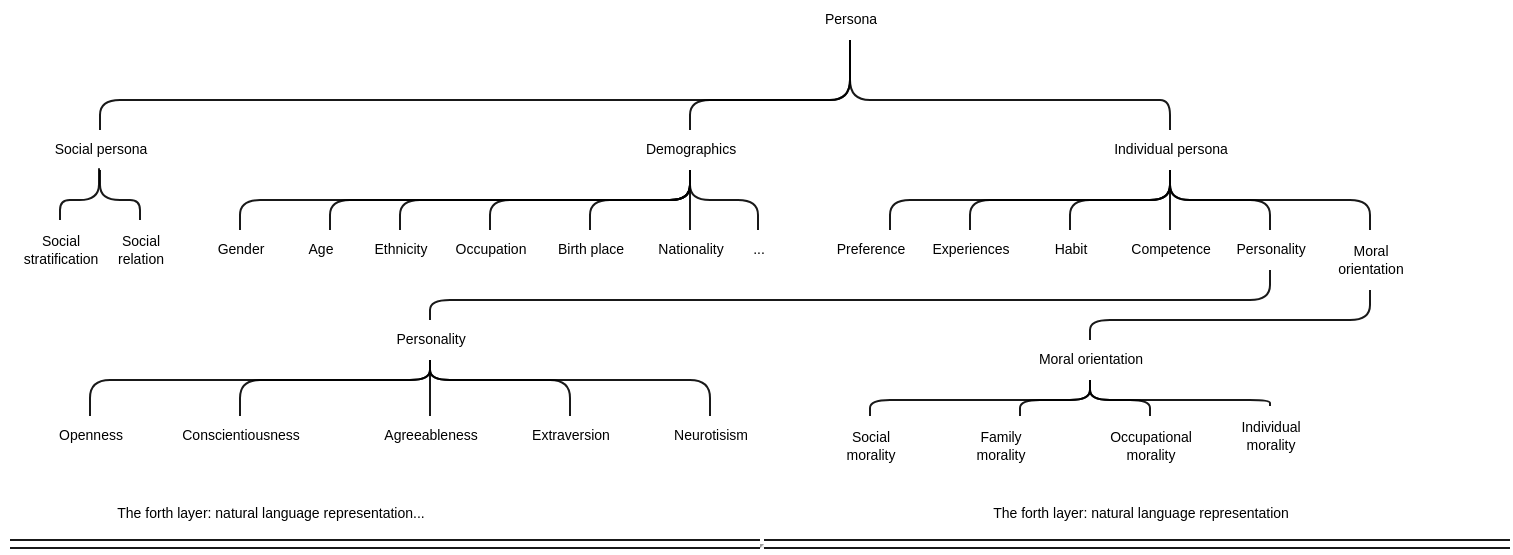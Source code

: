 <mxfile version="21.3.2" type="github">
  <diagram name="Page-1" id="jx9JWOi1ShGZBdXcdiNp">
    <mxGraphModel dx="857" dy="625" grid="1" gridSize="10" guides="1" tooltips="1" connect="1" arrows="1" fold="1" page="1" pageScale="1" pageWidth="827" pageHeight="1169" math="0" shadow="0">
      <root>
        <mxCell id="0" />
        <mxCell id="1" parent="0" />
        <mxCell id="rXP4-r2rK4ObflbEY1pi-23" style="edgeStyle=orthogonalEdgeStyle;rounded=1;orthogonalLoop=1;jettySize=auto;html=1;strokeWidth=1;endArrow=none;endFill=0;opacity=90;fontSize=7;" edge="1" parent="1" source="rXP4-r2rK4ObflbEY1pi-1" target="rXP4-r2rK4ObflbEY1pi-2">
          <mxGeometry relative="1" as="geometry">
            <Array as="points">
              <mxPoint x="459" y="54" />
              <mxPoint x="84" y="54" />
            </Array>
          </mxGeometry>
        </mxCell>
        <mxCell id="rXP4-r2rK4ObflbEY1pi-24" style="edgeStyle=orthogonalEdgeStyle;rounded=1;orthogonalLoop=1;jettySize=auto;html=1;endArrow=none;endFill=0;opacity=90;fontSize=7;" edge="1" parent="1" source="rXP4-r2rK4ObflbEY1pi-1" target="rXP4-r2rK4ObflbEY1pi-5">
          <mxGeometry relative="1" as="geometry">
            <Array as="points">
              <mxPoint x="459" y="54" />
              <mxPoint x="379" y="54" />
            </Array>
          </mxGeometry>
        </mxCell>
        <mxCell id="rXP4-r2rK4ObflbEY1pi-25" style="edgeStyle=orthogonalEdgeStyle;orthogonalLoop=1;jettySize=auto;html=1;rounded=1;endArrow=none;endFill=0;opacity=90;fontSize=7;" edge="1" parent="1" source="rXP4-r2rK4ObflbEY1pi-1" target="rXP4-r2rK4ObflbEY1pi-6">
          <mxGeometry relative="1" as="geometry">
            <mxPoint x="254" y="24" as="sourcePoint" />
            <Array as="points">
              <mxPoint x="599" y="54" />
              <mxPoint x="859" y="54" />
            </Array>
          </mxGeometry>
        </mxCell>
        <mxCell id="rXP4-r2rK4ObflbEY1pi-1" value="Persona" style="text;html=1;align=center;verticalAlign=middle;resizable=0;points=[];autosize=1;strokeColor=none;fillColor=none;rounded=0;shadow=0;opacity=90;fontSize=7;" vertex="1" parent="1">
          <mxGeometry x="434" y="4" width="50" height="20" as="geometry" />
        </mxCell>
        <mxCell id="rXP4-r2rK4ObflbEY1pi-26" style="edgeStyle=orthogonalEdgeStyle;rounded=1;orthogonalLoop=1;jettySize=auto;html=1;endArrow=none;endFill=0;opacity=90;fontSize=7;exitX=0.493;exitY=0.957;exitDx=0;exitDy=0;exitPerimeter=0;" edge="1" parent="1" source="rXP4-r2rK4ObflbEY1pi-2" target="rXP4-r2rK4ObflbEY1pi-7">
          <mxGeometry relative="1" as="geometry">
            <Array as="points">
              <mxPoint x="83" y="104" />
              <mxPoint x="64" y="104" />
            </Array>
          </mxGeometry>
        </mxCell>
        <mxCell id="rXP4-r2rK4ObflbEY1pi-27" style="edgeStyle=orthogonalEdgeStyle;rounded=1;orthogonalLoop=1;jettySize=auto;html=1;endArrow=none;endFill=0;opacity=90;fontSize=7;" edge="1" parent="1" source="rXP4-r2rK4ObflbEY1pi-2" target="rXP4-r2rK4ObflbEY1pi-8">
          <mxGeometry relative="1" as="geometry">
            <Array as="points">
              <mxPoint x="84" y="104" />
              <mxPoint x="104" y="104" />
            </Array>
          </mxGeometry>
        </mxCell>
        <mxCell id="rXP4-r2rK4ObflbEY1pi-2" value="Social persona" style="text;html=1;align=center;verticalAlign=middle;resizable=0;points=[];autosize=1;strokeColor=none;fillColor=none;opacity=90;fontSize=7;" vertex="1" parent="1">
          <mxGeometry x="49" y="69" width="70" height="20" as="geometry" />
        </mxCell>
        <mxCell id="rXP4-r2rK4ObflbEY1pi-28" style="edgeStyle=orthogonalEdgeStyle;rounded=1;orthogonalLoop=1;jettySize=auto;html=1;endArrow=none;endFill=0;opacity=90;fontSize=7;" edge="1" parent="1" source="rXP4-r2rK4ObflbEY1pi-5" target="rXP4-r2rK4ObflbEY1pi-9">
          <mxGeometry relative="1" as="geometry">
            <Array as="points">
              <mxPoint x="379" y="104" />
              <mxPoint x="154" y="104" />
            </Array>
          </mxGeometry>
        </mxCell>
        <mxCell id="rXP4-r2rK4ObflbEY1pi-29" style="edgeStyle=orthogonalEdgeStyle;rounded=1;orthogonalLoop=1;jettySize=auto;html=1;endArrow=none;endFill=0;opacity=90;fontSize=7;" edge="1" parent="1" source="rXP4-r2rK4ObflbEY1pi-5" target="rXP4-r2rK4ObflbEY1pi-10">
          <mxGeometry relative="1" as="geometry">
            <Array as="points">
              <mxPoint x="379" y="104" />
              <mxPoint x="199" y="104" />
            </Array>
          </mxGeometry>
        </mxCell>
        <mxCell id="rXP4-r2rK4ObflbEY1pi-30" style="edgeStyle=orthogonalEdgeStyle;rounded=1;orthogonalLoop=1;jettySize=auto;html=1;endArrow=none;endFill=0;opacity=90;fontSize=7;" edge="1" parent="1" source="rXP4-r2rK4ObflbEY1pi-5" target="rXP4-r2rK4ObflbEY1pi-11">
          <mxGeometry relative="1" as="geometry">
            <Array as="points">
              <mxPoint x="379" y="104" />
              <mxPoint x="234" y="104" />
            </Array>
          </mxGeometry>
        </mxCell>
        <mxCell id="rXP4-r2rK4ObflbEY1pi-31" style="edgeStyle=orthogonalEdgeStyle;rounded=1;orthogonalLoop=1;jettySize=auto;html=1;endArrow=none;endFill=0;opacity=90;fontSize=7;" edge="1" parent="1" source="rXP4-r2rK4ObflbEY1pi-5" target="rXP4-r2rK4ObflbEY1pi-12">
          <mxGeometry relative="1" as="geometry">
            <Array as="points">
              <mxPoint x="379" y="104" />
              <mxPoint x="279" y="104" />
            </Array>
          </mxGeometry>
        </mxCell>
        <mxCell id="rXP4-r2rK4ObflbEY1pi-32" style="edgeStyle=orthogonalEdgeStyle;rounded=1;orthogonalLoop=1;jettySize=auto;html=1;endArrow=none;endFill=0;opacity=90;fontSize=7;" edge="1" parent="1" source="rXP4-r2rK4ObflbEY1pi-5" target="rXP4-r2rK4ObflbEY1pi-13">
          <mxGeometry relative="1" as="geometry">
            <Array as="points">
              <mxPoint x="379" y="104" />
              <mxPoint x="329" y="104" />
            </Array>
          </mxGeometry>
        </mxCell>
        <mxCell id="rXP4-r2rK4ObflbEY1pi-33" style="edgeStyle=orthogonalEdgeStyle;rounded=1;orthogonalLoop=1;jettySize=auto;html=1;endArrow=none;endFill=0;opacity=90;fontSize=7;" edge="1" parent="1" source="rXP4-r2rK4ObflbEY1pi-5" target="rXP4-r2rK4ObflbEY1pi-14">
          <mxGeometry relative="1" as="geometry" />
        </mxCell>
        <mxCell id="rXP4-r2rK4ObflbEY1pi-34" style="edgeStyle=orthogonalEdgeStyle;rounded=1;orthogonalLoop=1;jettySize=auto;html=1;endArrow=none;endFill=0;opacity=90;fontSize=7;" edge="1" parent="1" source="rXP4-r2rK4ObflbEY1pi-5" target="rXP4-r2rK4ObflbEY1pi-15">
          <mxGeometry relative="1" as="geometry">
            <Array as="points">
              <mxPoint x="379" y="104" />
              <mxPoint x="413" y="104" />
            </Array>
          </mxGeometry>
        </mxCell>
        <mxCell id="rXP4-r2rK4ObflbEY1pi-5" value="Demographics" style="text;html=1;align=center;verticalAlign=middle;resizable=0;points=[];autosize=1;strokeColor=none;fillColor=none;opacity=90;fontSize=7;" vertex="1" parent="1">
          <mxGeometry x="344" y="69" width="70" height="20" as="geometry" />
        </mxCell>
        <mxCell id="rXP4-r2rK4ObflbEY1pi-35" style="edgeStyle=orthogonalEdgeStyle;rounded=1;orthogonalLoop=1;jettySize=auto;html=1;endArrow=none;endFill=0;opacity=90;fontSize=7;" edge="1" parent="1" source="rXP4-r2rK4ObflbEY1pi-6" target="rXP4-r2rK4ObflbEY1pi-16">
          <mxGeometry relative="1" as="geometry">
            <Array as="points">
              <mxPoint x="619" y="104" />
              <mxPoint x="479" y="104" />
            </Array>
          </mxGeometry>
        </mxCell>
        <mxCell id="rXP4-r2rK4ObflbEY1pi-36" style="edgeStyle=orthogonalEdgeStyle;rounded=1;orthogonalLoop=1;jettySize=auto;html=1;endArrow=none;endFill=0;opacity=90;fontSize=7;" edge="1" parent="1" source="rXP4-r2rK4ObflbEY1pi-6" target="rXP4-r2rK4ObflbEY1pi-17">
          <mxGeometry relative="1" as="geometry">
            <Array as="points">
              <mxPoint x="619" y="104" />
              <mxPoint x="519" y="104" />
            </Array>
          </mxGeometry>
        </mxCell>
        <mxCell id="rXP4-r2rK4ObflbEY1pi-37" style="edgeStyle=orthogonalEdgeStyle;rounded=1;orthogonalLoop=1;jettySize=auto;html=1;endArrow=none;endFill=0;opacity=90;fontSize=7;" edge="1" parent="1" source="rXP4-r2rK4ObflbEY1pi-6" target="rXP4-r2rK4ObflbEY1pi-18">
          <mxGeometry relative="1" as="geometry">
            <Array as="points">
              <mxPoint x="619" y="104" />
              <mxPoint x="569" y="104" />
            </Array>
          </mxGeometry>
        </mxCell>
        <mxCell id="rXP4-r2rK4ObflbEY1pi-38" style="edgeStyle=orthogonalEdgeStyle;rounded=1;orthogonalLoop=1;jettySize=auto;html=1;endArrow=none;endFill=0;opacity=90;fontSize=7;" edge="1" parent="1" source="rXP4-r2rK4ObflbEY1pi-6" target="rXP4-r2rK4ObflbEY1pi-19">
          <mxGeometry relative="1" as="geometry">
            <Array as="points">
              <mxPoint x="619" y="94" />
              <mxPoint x="619" y="94" />
            </Array>
          </mxGeometry>
        </mxCell>
        <mxCell id="rXP4-r2rK4ObflbEY1pi-39" style="edgeStyle=orthogonalEdgeStyle;rounded=1;orthogonalLoop=1;jettySize=auto;html=1;endArrow=none;endFill=0;opacity=90;fontSize=7;" edge="1" parent="1" source="rXP4-r2rK4ObflbEY1pi-6" target="rXP4-r2rK4ObflbEY1pi-20">
          <mxGeometry relative="1" as="geometry">
            <Array as="points">
              <mxPoint x="619" y="104" />
              <mxPoint x="669" y="104" />
            </Array>
          </mxGeometry>
        </mxCell>
        <mxCell id="rXP4-r2rK4ObflbEY1pi-40" style="edgeStyle=orthogonalEdgeStyle;rounded=1;orthogonalLoop=1;jettySize=auto;html=1;endArrow=none;endFill=0;opacity=90;fontSize=7;" edge="1" parent="1" source="rXP4-r2rK4ObflbEY1pi-6" target="rXP4-r2rK4ObflbEY1pi-21">
          <mxGeometry relative="1" as="geometry">
            <Array as="points">
              <mxPoint x="619" y="104" />
              <mxPoint x="719" y="104" />
            </Array>
          </mxGeometry>
        </mxCell>
        <mxCell id="rXP4-r2rK4ObflbEY1pi-6" value="Individual persona" style="text;html=1;align=center;verticalAlign=middle;resizable=0;points=[];autosize=1;strokeColor=none;fillColor=none;opacity=90;fontSize=7;" vertex="1" parent="1">
          <mxGeometry x="579" y="69" width="80" height="20" as="geometry" />
        </mxCell>
        <mxCell id="rXP4-r2rK4ObflbEY1pi-7" value="Social&lt;br style=&quot;font-size: 7px;&quot;&gt;stratification" style="text;html=1;align=center;verticalAlign=middle;resizable=0;points=[];autosize=1;strokeColor=none;fillColor=none;opacity=90;fontSize=7;" vertex="1" parent="1">
          <mxGeometry x="34" y="114" width="60" height="30" as="geometry" />
        </mxCell>
        <mxCell id="rXP4-r2rK4ObflbEY1pi-8" value="Social&lt;br style=&quot;font-size: 7px;&quot;&gt;relation" style="text;html=1;align=center;verticalAlign=middle;resizable=0;points=[];autosize=1;strokeColor=none;fillColor=none;opacity=90;fontSize=7;" vertex="1" parent="1">
          <mxGeometry x="79" y="114" width="50" height="30" as="geometry" />
        </mxCell>
        <mxCell id="rXP4-r2rK4ObflbEY1pi-9" value="Gender" style="text;html=1;align=center;verticalAlign=middle;resizable=0;points=[];autosize=1;strokeColor=none;fillColor=none;opacity=90;fontSize=7;" vertex="1" parent="1">
          <mxGeometry x="129" y="119" width="50" height="20" as="geometry" />
        </mxCell>
        <mxCell id="rXP4-r2rK4ObflbEY1pi-10" value="Age" style="text;html=1;align=center;verticalAlign=middle;resizable=0;points=[];autosize=1;strokeColor=none;fillColor=none;opacity=90;fontSize=7;" vertex="1" parent="1">
          <mxGeometry x="174" y="119" width="40" height="20" as="geometry" />
        </mxCell>
        <mxCell id="rXP4-r2rK4ObflbEY1pi-11" value="Ethnicity" style="text;html=1;align=center;verticalAlign=middle;resizable=0;points=[];autosize=1;strokeColor=none;fillColor=none;opacity=90;fontSize=7;" vertex="1" parent="1">
          <mxGeometry x="209" y="119" width="50" height="20" as="geometry" />
        </mxCell>
        <mxCell id="rXP4-r2rK4ObflbEY1pi-12" value="Occupation" style="text;html=1;align=center;verticalAlign=middle;resizable=0;points=[];autosize=1;strokeColor=none;fillColor=none;opacity=90;fontSize=7;" vertex="1" parent="1">
          <mxGeometry x="249" y="119" width="60" height="20" as="geometry" />
        </mxCell>
        <mxCell id="rXP4-r2rK4ObflbEY1pi-13" value="Birth place" style="text;html=1;align=center;verticalAlign=middle;resizable=0;points=[];autosize=1;strokeColor=none;fillColor=none;opacity=90;fontSize=7;" vertex="1" parent="1">
          <mxGeometry x="299" y="119" width="60" height="20" as="geometry" />
        </mxCell>
        <mxCell id="rXP4-r2rK4ObflbEY1pi-14" value="Nationality" style="text;html=1;align=center;verticalAlign=middle;resizable=0;points=[];autosize=1;strokeColor=none;fillColor=none;opacity=90;fontSize=7;" vertex="1" parent="1">
          <mxGeometry x="349" y="119" width="60" height="20" as="geometry" />
        </mxCell>
        <mxCell id="rXP4-r2rK4ObflbEY1pi-15" value="..." style="text;html=1;align=center;verticalAlign=middle;resizable=0;points=[];autosize=1;strokeColor=none;fillColor=none;opacity=90;fontSize=7;" vertex="1" parent="1">
          <mxGeometry x="398" y="119" width="30" height="20" as="geometry" />
        </mxCell>
        <mxCell id="rXP4-r2rK4ObflbEY1pi-16" value="Preference" style="text;html=1;align=center;verticalAlign=middle;resizable=0;points=[];autosize=1;strokeColor=none;fillColor=none;opacity=90;fontSize=7;" vertex="1" parent="1">
          <mxGeometry x="439" y="119" width="60" height="20" as="geometry" />
        </mxCell>
        <mxCell id="rXP4-r2rK4ObflbEY1pi-17" value="Experiences" style="text;html=1;align=center;verticalAlign=middle;resizable=0;points=[];autosize=1;strokeColor=none;fillColor=none;opacity=90;fontSize=7;" vertex="1" parent="1">
          <mxGeometry x="489" y="119" width="60" height="20" as="geometry" />
        </mxCell>
        <mxCell id="rXP4-r2rK4ObflbEY1pi-18" value="Habit" style="text;html=1;align=center;verticalAlign=middle;resizable=0;points=[];autosize=1;strokeColor=none;fillColor=none;opacity=90;fontSize=7;" vertex="1" parent="1">
          <mxGeometry x="549" y="119" width="40" height="20" as="geometry" />
        </mxCell>
        <mxCell id="rXP4-r2rK4ObflbEY1pi-19" value="Competence" style="text;html=1;align=center;verticalAlign=middle;resizable=0;points=[];autosize=1;strokeColor=none;fillColor=none;opacity=90;fontSize=7;" vertex="1" parent="1">
          <mxGeometry x="589" y="119" width="60" height="20" as="geometry" />
        </mxCell>
        <mxCell id="rXP4-r2rK4ObflbEY1pi-52" style="edgeStyle=orthogonalEdgeStyle;rounded=1;orthogonalLoop=1;jettySize=auto;html=1;endArrow=none;endFill=0;opacity=90;fontSize=7;" edge="1" parent="1" source="rXP4-r2rK4ObflbEY1pi-20" target="rXP4-r2rK4ObflbEY1pi-44">
          <mxGeometry relative="1" as="geometry">
            <Array as="points">
              <mxPoint x="669" y="154" />
              <mxPoint x="249" y="154" />
            </Array>
          </mxGeometry>
        </mxCell>
        <mxCell id="rXP4-r2rK4ObflbEY1pi-20" value="Personality" style="text;html=1;align=center;verticalAlign=middle;resizable=0;points=[];autosize=1;strokeColor=none;fillColor=none;opacity=90;fontSize=7;" vertex="1" parent="1">
          <mxGeometry x="639" y="119" width="60" height="20" as="geometry" />
        </mxCell>
        <mxCell id="rXP4-r2rK4ObflbEY1pi-53" style="edgeStyle=orthogonalEdgeStyle;rounded=1;orthogonalLoop=1;jettySize=auto;html=1;endArrow=none;endFill=0;opacity=90;fontSize=7;" edge="1" parent="1" source="rXP4-r2rK4ObflbEY1pi-21" target="rXP4-r2rK4ObflbEY1pi-45">
          <mxGeometry relative="1" as="geometry">
            <Array as="points">
              <mxPoint x="719" y="164" />
            </Array>
          </mxGeometry>
        </mxCell>
        <mxCell id="rXP4-r2rK4ObflbEY1pi-21" value="Moral&lt;br style=&quot;font-size: 7px;&quot;&gt;orientation" style="text;html=1;align=center;verticalAlign=middle;resizable=0;points=[];autosize=1;strokeColor=none;fillColor=none;opacity=90;fontSize=7;" vertex="1" parent="1">
          <mxGeometry x="689" y="119" width="60" height="30" as="geometry" />
        </mxCell>
        <mxCell id="rXP4-r2rK4ObflbEY1pi-54" style="edgeStyle=orthogonalEdgeStyle;rounded=1;orthogonalLoop=1;jettySize=auto;html=1;endArrow=none;endFill=0;opacity=90;fontSize=7;" edge="1" parent="1" source="rXP4-r2rK4ObflbEY1pi-44" target="rXP4-r2rK4ObflbEY1pi-46">
          <mxGeometry relative="1" as="geometry">
            <Array as="points">
              <mxPoint x="249" y="194" />
              <mxPoint x="79" y="194" />
            </Array>
          </mxGeometry>
        </mxCell>
        <mxCell id="rXP4-r2rK4ObflbEY1pi-55" style="edgeStyle=orthogonalEdgeStyle;rounded=1;orthogonalLoop=1;jettySize=auto;html=1;endArrow=none;endFill=0;opacity=90;fontSize=7;" edge="1" parent="1" source="rXP4-r2rK4ObflbEY1pi-44" target="rXP4-r2rK4ObflbEY1pi-47">
          <mxGeometry relative="1" as="geometry">
            <Array as="points">
              <mxPoint x="249" y="194" />
              <mxPoint x="154" y="194" />
            </Array>
          </mxGeometry>
        </mxCell>
        <mxCell id="rXP4-r2rK4ObflbEY1pi-56" style="edgeStyle=orthogonalEdgeStyle;rounded=1;orthogonalLoop=1;jettySize=auto;html=1;endArrow=none;endFill=0;opacity=90;fontSize=7;" edge="1" parent="1" source="rXP4-r2rK4ObflbEY1pi-44" target="rXP4-r2rK4ObflbEY1pi-48">
          <mxGeometry relative="1" as="geometry" />
        </mxCell>
        <mxCell id="rXP4-r2rK4ObflbEY1pi-57" style="edgeStyle=orthogonalEdgeStyle;rounded=1;orthogonalLoop=1;jettySize=auto;html=1;endArrow=none;endFill=0;opacity=90;fontSize=7;" edge="1" parent="1" source="rXP4-r2rK4ObflbEY1pi-44" target="rXP4-r2rK4ObflbEY1pi-49">
          <mxGeometry relative="1" as="geometry">
            <Array as="points">
              <mxPoint x="249" y="194" />
              <mxPoint x="319" y="194" />
            </Array>
          </mxGeometry>
        </mxCell>
        <mxCell id="rXP4-r2rK4ObflbEY1pi-58" style="edgeStyle=orthogonalEdgeStyle;rounded=1;orthogonalLoop=1;jettySize=auto;html=1;endArrow=none;endFill=0;opacity=90;fontSize=7;" edge="1" parent="1" source="rXP4-r2rK4ObflbEY1pi-44" target="rXP4-r2rK4ObflbEY1pi-50">
          <mxGeometry relative="1" as="geometry">
            <Array as="points">
              <mxPoint x="249" y="194" />
              <mxPoint x="389" y="194" />
            </Array>
          </mxGeometry>
        </mxCell>
        <mxCell id="rXP4-r2rK4ObflbEY1pi-44" value="Personality" style="text;html=1;align=center;verticalAlign=middle;resizable=0;points=[];autosize=1;strokeColor=none;fillColor=none;opacity=90;fontSize=7;" vertex="1" parent="1">
          <mxGeometry x="219" y="164" width="60" height="20" as="geometry" />
        </mxCell>
        <mxCell id="rXP4-r2rK4ObflbEY1pi-63" style="edgeStyle=orthogonalEdgeStyle;rounded=1;orthogonalLoop=1;jettySize=auto;html=1;endArrow=none;endFill=0;opacity=90;fontSize=7;" edge="1" parent="1" source="rXP4-r2rK4ObflbEY1pi-45" target="rXP4-r2rK4ObflbEY1pi-59">
          <mxGeometry relative="1" as="geometry">
            <Array as="points">
              <mxPoint x="579" y="204" />
              <mxPoint x="469" y="204" />
            </Array>
          </mxGeometry>
        </mxCell>
        <mxCell id="rXP4-r2rK4ObflbEY1pi-66" style="edgeStyle=orthogonalEdgeStyle;rounded=1;orthogonalLoop=1;jettySize=auto;html=1;endArrow=none;endFill=0;opacity=90;fontSize=7;" edge="1" parent="1" source="rXP4-r2rK4ObflbEY1pi-45" target="rXP4-r2rK4ObflbEY1pi-62">
          <mxGeometry relative="1" as="geometry">
            <Array as="points">
              <mxPoint x="579" y="204" />
              <mxPoint x="669" y="204" />
            </Array>
          </mxGeometry>
        </mxCell>
        <mxCell id="rXP4-r2rK4ObflbEY1pi-68" style="edgeStyle=orthogonalEdgeStyle;rounded=1;orthogonalLoop=1;jettySize=auto;html=1;endArrow=none;endFill=0;opacity=90;fontSize=7;" edge="1" parent="1" source="rXP4-r2rK4ObflbEY1pi-45" target="rXP4-r2rK4ObflbEY1pi-60">
          <mxGeometry relative="1" as="geometry">
            <Array as="points">
              <mxPoint x="579" y="204" />
              <mxPoint x="544" y="204" />
            </Array>
          </mxGeometry>
        </mxCell>
        <mxCell id="rXP4-r2rK4ObflbEY1pi-69" style="edgeStyle=orthogonalEdgeStyle;rounded=1;orthogonalLoop=1;jettySize=auto;html=1;endArrow=none;endFill=0;opacity=90;fontSize=7;" edge="1" parent="1" source="rXP4-r2rK4ObflbEY1pi-45" target="rXP4-r2rK4ObflbEY1pi-61">
          <mxGeometry relative="1" as="geometry">
            <Array as="points">
              <mxPoint x="579" y="204" />
              <mxPoint x="609" y="204" />
            </Array>
          </mxGeometry>
        </mxCell>
        <mxCell id="rXP4-r2rK4ObflbEY1pi-45" value="Moral orientation" style="text;html=1;align=center;verticalAlign=middle;resizable=0;points=[];autosize=1;strokeColor=none;fillColor=none;opacity=90;fontSize=7;" vertex="1" parent="1">
          <mxGeometry x="539" y="174" width="80" height="20" as="geometry" />
        </mxCell>
        <mxCell id="rXP4-r2rK4ObflbEY1pi-46" value="Openness" style="text;html=1;align=center;verticalAlign=middle;resizable=0;points=[];autosize=1;strokeColor=none;fillColor=none;opacity=90;fontSize=7;" vertex="1" parent="1">
          <mxGeometry x="49" y="212" width="60" height="20" as="geometry" />
        </mxCell>
        <mxCell id="rXP4-r2rK4ObflbEY1pi-47" value="Conscientiousness" style="text;html=1;align=center;verticalAlign=middle;resizable=0;points=[];autosize=1;strokeColor=none;fillColor=none;opacity=90;fontSize=7;" vertex="1" parent="1">
          <mxGeometry x="114" y="212" width="80" height="20" as="geometry" />
        </mxCell>
        <mxCell id="rXP4-r2rK4ObflbEY1pi-48" value="Agreeableness" style="text;html=1;align=center;verticalAlign=middle;resizable=0;points=[];autosize=1;strokeColor=none;fillColor=none;opacity=90;fontSize=7;" vertex="1" parent="1">
          <mxGeometry x="214" y="212" width="70" height="20" as="geometry" />
        </mxCell>
        <mxCell id="rXP4-r2rK4ObflbEY1pi-49" value="Extraversion" style="text;html=1;align=center;verticalAlign=middle;resizable=0;points=[];autosize=1;strokeColor=none;fillColor=none;opacity=90;fontSize=7;" vertex="1" parent="1">
          <mxGeometry x="289" y="212" width="60" height="20" as="geometry" />
        </mxCell>
        <mxCell id="rXP4-r2rK4ObflbEY1pi-50" value="Neurotisism" style="text;html=1;align=center;verticalAlign=middle;resizable=0;points=[];autosize=1;strokeColor=none;fillColor=none;opacity=90;fontSize=7;" vertex="1" parent="1">
          <mxGeometry x="359" y="212" width="60" height="20" as="geometry" />
        </mxCell>
        <mxCell id="rXP4-r2rK4ObflbEY1pi-59" value="Social&lt;br style=&quot;font-size: 7px;&quot;&gt;morality" style="text;html=1;align=center;verticalAlign=middle;resizable=0;points=[];autosize=1;strokeColor=none;fillColor=none;opacity=90;fontSize=7;" vertex="1" parent="1">
          <mxGeometry x="444" y="212" width="50" height="30" as="geometry" />
        </mxCell>
        <mxCell id="rXP4-r2rK4ObflbEY1pi-60" value="Family&lt;br style=&quot;font-size: 7px;&quot;&gt;morality" style="text;html=1;align=center;verticalAlign=middle;resizable=0;points=[];autosize=1;strokeColor=none;fillColor=none;opacity=90;fontSize=7;" vertex="1" parent="1">
          <mxGeometry x="509" y="212" width="50" height="30" as="geometry" />
        </mxCell>
        <mxCell id="rXP4-r2rK4ObflbEY1pi-61" value="Occupational&lt;br style=&quot;font-size: 7px;&quot;&gt;morality" style="text;html=1;align=center;verticalAlign=middle;resizable=0;points=[];autosize=1;strokeColor=none;fillColor=none;opacity=90;fontSize=7;" vertex="1" parent="1">
          <mxGeometry x="579" y="212" width="60" height="30" as="geometry" />
        </mxCell>
        <mxCell id="rXP4-r2rK4ObflbEY1pi-62" value="Individual&lt;br style=&quot;font-size: 7px;&quot;&gt;morality" style="text;html=1;align=center;verticalAlign=middle;resizable=0;points=[];autosize=1;strokeColor=none;fillColor=none;opacity=90;fontSize=7;" vertex="1" parent="1">
          <mxGeometry x="644" y="207" width="50" height="30" as="geometry" />
        </mxCell>
        <mxCell id="rXP4-r2rK4ObflbEY1pi-70" value="The forth layer: natural language representation..." style="text;html=1;align=center;verticalAlign=middle;resizable=0;points=[];autosize=1;strokeColor=none;fillColor=none;opacity=90;fontSize=7;" vertex="1" parent="1">
          <mxGeometry x="79" y="251" width="180" height="20" as="geometry" />
        </mxCell>
        <mxCell id="rXP4-r2rK4ObflbEY1pi-71" value="The forth layer: natural language representation" style="text;html=1;align=center;verticalAlign=middle;resizable=0;points=[];autosize=1;strokeColor=none;fillColor=none;opacity=90;fontSize=7;" vertex="1" parent="1">
          <mxGeometry x="519" y="251" width="170" height="20" as="geometry" />
        </mxCell>
        <mxCell id="rXP4-r2rK4ObflbEY1pi-72" value="&lt;hr style=&quot;font-size: 7px;&quot;&gt;" style="edgeStyle=none;orthogonalLoop=1;jettySize=auto;html=1;rounded=0;shape=link;opacity=90;fontSize=7;" edge="1" parent="1">
          <mxGeometry width="100" relative="1" as="geometry">
            <mxPoint x="39" y="276" as="sourcePoint" />
            <mxPoint x="789" y="276" as="targetPoint" />
            <Array as="points" />
          </mxGeometry>
        </mxCell>
      </root>
    </mxGraphModel>
  </diagram>
</mxfile>
